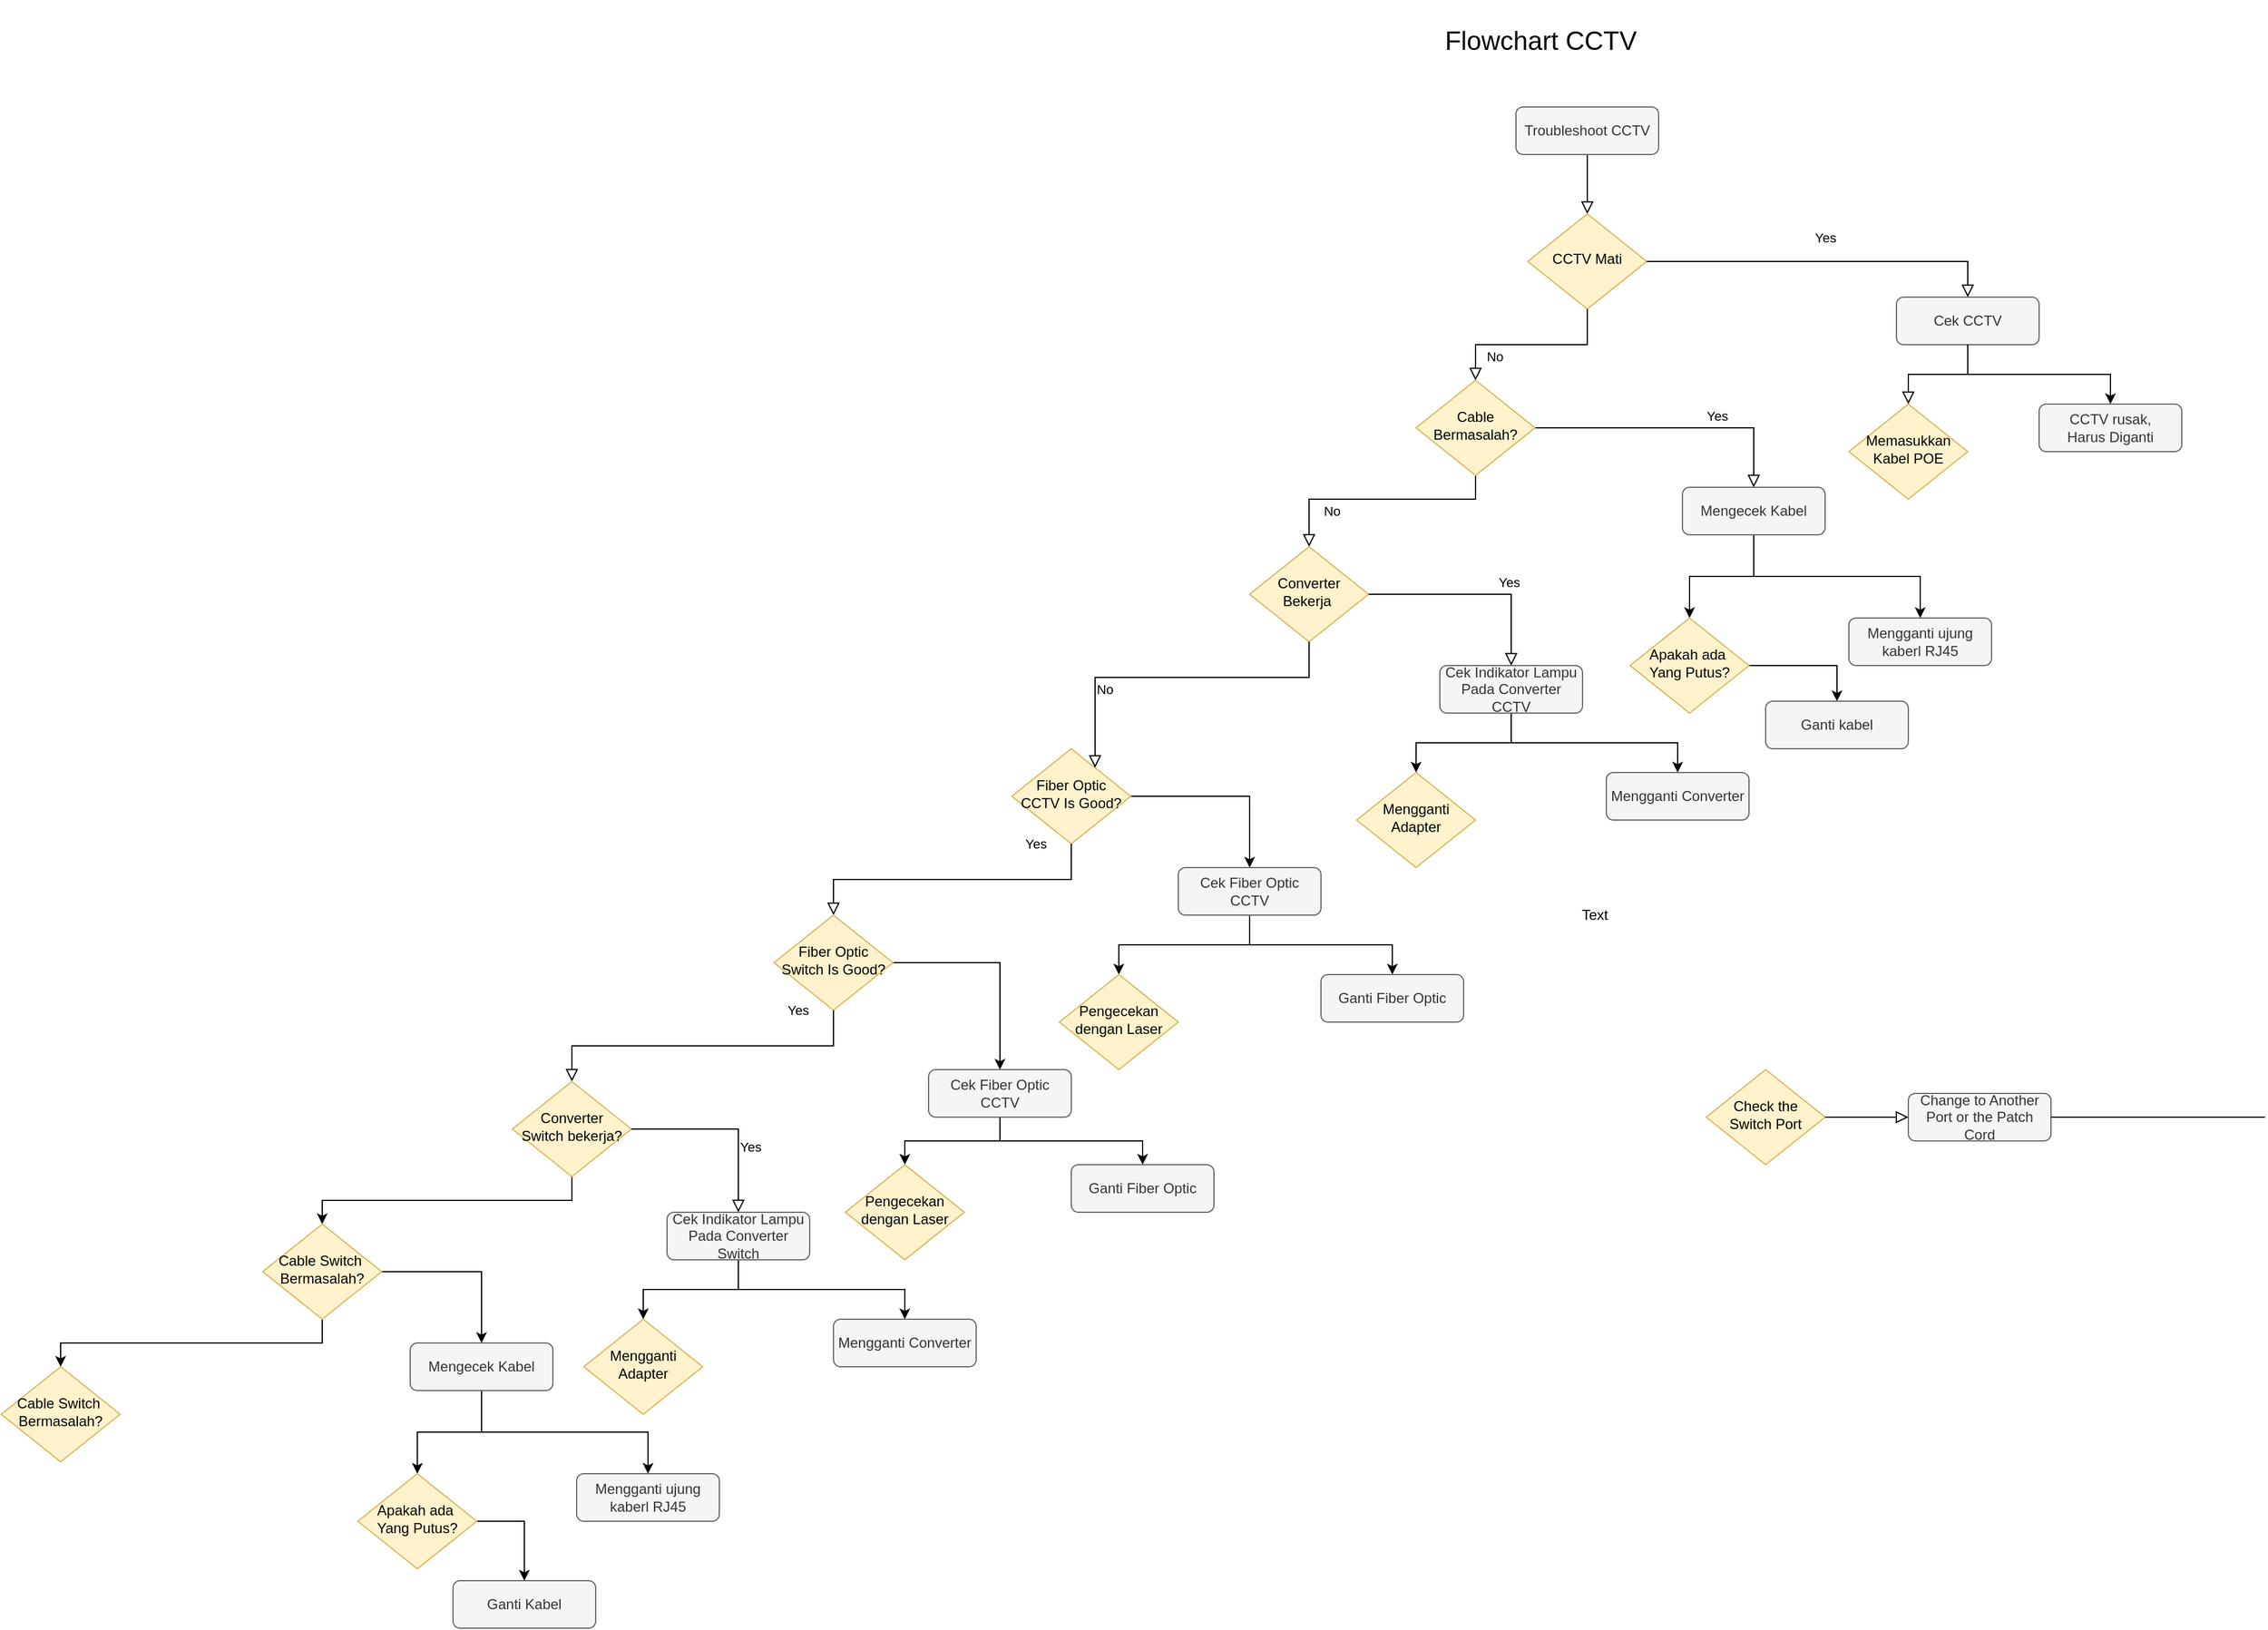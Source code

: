 <mxfile version="14.6.6" type="github">
  <diagram id="C5RBs43oDa-KdzZeNtuy" name="Page-1">
    <mxGraphModel dx="3609" dy="1173" grid="1" gridSize="10" guides="1" tooltips="1" connect="1" arrows="1" fold="1" page="1" pageScale="1" pageWidth="827" pageHeight="1169" math="0" shadow="0">
      <root>
        <mxCell id="WIyWlLk6GJQsqaUBKTNV-0" />
        <mxCell id="WIyWlLk6GJQsqaUBKTNV-1" parent="WIyWlLk6GJQsqaUBKTNV-0" />
        <mxCell id="WIyWlLk6GJQsqaUBKTNV-2" value="" style="rounded=0;html=1;jettySize=auto;orthogonalLoop=1;fontSize=11;endArrow=block;endFill=0;endSize=8;strokeWidth=1;shadow=0;labelBackgroundColor=none;edgeStyle=orthogonalEdgeStyle;" parent="WIyWlLk6GJQsqaUBKTNV-1" source="WIyWlLk6GJQsqaUBKTNV-3" target="WIyWlLk6GJQsqaUBKTNV-6" edge="1">
          <mxGeometry relative="1" as="geometry" />
        </mxCell>
        <mxCell id="WIyWlLk6GJQsqaUBKTNV-3" value="Troubleshoot CCTV" style="rounded=1;whiteSpace=wrap;html=1;fontSize=12;glass=0;strokeWidth=1;shadow=0;fillColor=#f5f5f5;strokeColor=#666666;fontColor=#333333;" parent="WIyWlLk6GJQsqaUBKTNV-1" vertex="1">
          <mxGeometry x="94" y="110" width="120" height="40" as="geometry" />
        </mxCell>
        <mxCell id="WIyWlLk6GJQsqaUBKTNV-6" value="CCTV Mati" style="rhombus;whiteSpace=wrap;html=1;shadow=0;fontFamily=Helvetica;fontSize=12;align=center;strokeWidth=1;spacing=6;spacingTop=-4;fillColor=#fff2cc;strokeColor=#d6b656;" parent="WIyWlLk6GJQsqaUBKTNV-1" vertex="1">
          <mxGeometry x="104" y="200" width="100" height="80" as="geometry" />
        </mxCell>
        <mxCell id="ZHcyF3b73lT71VGiQTMf-21" style="edgeStyle=orthogonalEdgeStyle;rounded=0;orthogonalLoop=1;jettySize=auto;html=1;exitX=0.5;exitY=1;exitDx=0;exitDy=0;entryX=0.5;entryY=0;entryDx=0;entryDy=0;" parent="WIyWlLk6GJQsqaUBKTNV-1" source="WIyWlLk6GJQsqaUBKTNV-7" target="ZHcyF3b73lT71VGiQTMf-20" edge="1">
          <mxGeometry relative="1" as="geometry" />
        </mxCell>
        <mxCell id="WIyWlLk6GJQsqaUBKTNV-7" value="Cek CCTV" style="rounded=1;whiteSpace=wrap;html=1;fontSize=12;glass=0;strokeWidth=1;shadow=0;fillColor=#f5f5f5;strokeColor=#666666;fontColor=#333333;" parent="WIyWlLk6GJQsqaUBKTNV-1" vertex="1">
          <mxGeometry x="414" y="270" width="120" height="40" as="geometry" />
        </mxCell>
        <mxCell id="WIyWlLk6GJQsqaUBKTNV-8" value="No" style="rounded=0;html=1;jettySize=auto;orthogonalLoop=1;fontSize=11;endArrow=block;endFill=0;endSize=8;strokeWidth=1;shadow=0;labelBackgroundColor=none;edgeStyle=orthogonalEdgeStyle;entryX=0.5;entryY=0;entryDx=0;entryDy=0;" parent="WIyWlLk6GJQsqaUBKTNV-1" source="WIyWlLk6GJQsqaUBKTNV-10" target="lm1UV_hXRvtuFAmprLmY-8" edge="1">
          <mxGeometry x="0.412" y="10" relative="1" as="geometry">
            <mxPoint as="offset" />
            <Array as="points">
              <mxPoint x="60" y="440" />
              <mxPoint x="-80" y="440" />
            </Array>
          </mxGeometry>
        </mxCell>
        <mxCell id="WIyWlLk6GJQsqaUBKTNV-9" value="Yes" style="edgeStyle=orthogonalEdgeStyle;rounded=0;html=1;jettySize=auto;orthogonalLoop=1;fontSize=11;endArrow=block;endFill=0;endSize=8;strokeWidth=1;shadow=0;labelBackgroundColor=none;exitX=1;exitY=0.5;exitDx=0;exitDy=0;" parent="WIyWlLk6GJQsqaUBKTNV-1" source="WIyWlLk6GJQsqaUBKTNV-10" target="WIyWlLk6GJQsqaUBKTNV-12" edge="1">
          <mxGeometry x="0.308" y="10" relative="1" as="geometry">
            <mxPoint as="offset" />
          </mxGeometry>
        </mxCell>
        <mxCell id="WIyWlLk6GJQsqaUBKTNV-10" value="Cable Bermasalah?" style="rhombus;whiteSpace=wrap;html=1;shadow=0;fontFamily=Helvetica;fontSize=12;align=center;strokeWidth=1;spacing=6;spacingTop=-4;fillColor=#fff2cc;strokeColor=#d6b656;" parent="WIyWlLk6GJQsqaUBKTNV-1" vertex="1">
          <mxGeometry x="10" y="340" width="100" height="80" as="geometry" />
        </mxCell>
        <mxCell id="ZHcyF3b73lT71VGiQTMf-17" style="edgeStyle=orthogonalEdgeStyle;rounded=0;orthogonalLoop=1;jettySize=auto;html=1;exitX=0.5;exitY=1;exitDx=0;exitDy=0;entryX=0.5;entryY=0;entryDx=0;entryDy=0;" parent="WIyWlLk6GJQsqaUBKTNV-1" source="WIyWlLk6GJQsqaUBKTNV-12" target="ZHcyF3b73lT71VGiQTMf-16" edge="1">
          <mxGeometry relative="1" as="geometry" />
        </mxCell>
        <mxCell id="ZHcyF3b73lT71VGiQTMf-19" style="edgeStyle=orthogonalEdgeStyle;rounded=0;orthogonalLoop=1;jettySize=auto;html=1;exitX=0.5;exitY=1;exitDx=0;exitDy=0;entryX=0.5;entryY=0;entryDx=0;entryDy=0;" parent="WIyWlLk6GJQsqaUBKTNV-1" source="WIyWlLk6GJQsqaUBKTNV-12" target="ZHcyF3b73lT71VGiQTMf-18" edge="1">
          <mxGeometry relative="1" as="geometry" />
        </mxCell>
        <mxCell id="WIyWlLk6GJQsqaUBKTNV-12" value="Mengecek Kabel" style="rounded=1;whiteSpace=wrap;html=1;fontSize=12;glass=0;strokeWidth=1;shadow=0;fillColor=#f5f5f5;strokeColor=#666666;fontColor=#333333;" parent="WIyWlLk6GJQsqaUBKTNV-1" vertex="1">
          <mxGeometry x="234" y="430" width="120" height="40" as="geometry" />
        </mxCell>
        <mxCell id="lm1UV_hXRvtuFAmprLmY-8" value="Converter&lt;br&gt;Bekerja&amp;nbsp;" style="rhombus;whiteSpace=wrap;html=1;shadow=0;fontFamily=Helvetica;fontSize=12;align=center;strokeWidth=1;spacing=6;spacingTop=-4;fillColor=#fff2cc;strokeColor=#d6b656;" parent="WIyWlLk6GJQsqaUBKTNV-1" vertex="1">
          <mxGeometry x="-130" y="480" width="100" height="80" as="geometry" />
        </mxCell>
        <mxCell id="u1fJ31NM5lBXzWZiLZTg-1" style="edgeStyle=orthogonalEdgeStyle;rounded=0;orthogonalLoop=1;jettySize=auto;html=1;exitX=1;exitY=0.5;exitDx=0;exitDy=0;entryX=0.5;entryY=0;entryDx=0;entryDy=0;" edge="1" parent="WIyWlLk6GJQsqaUBKTNV-1" source="CJdiObcdhWTYxoOaKEA6-6" target="u1fJ31NM5lBXzWZiLZTg-0">
          <mxGeometry relative="1" as="geometry" />
        </mxCell>
        <mxCell id="CJdiObcdhWTYxoOaKEA6-6" value="Fiber Optic&lt;br&gt;CCTV Is Good?" style="rhombus;whiteSpace=wrap;html=1;shadow=0;fontFamily=Helvetica;fontSize=12;align=center;strokeWidth=1;spacing=6;spacingTop=-4;fillColor=#fff2cc;strokeColor=#d6b656;" parent="WIyWlLk6GJQsqaUBKTNV-1" vertex="1">
          <mxGeometry x="-330" y="650" width="100" height="80" as="geometry" />
        </mxCell>
        <mxCell id="CJdiObcdhWTYxoOaKEA6-13" value="Yes" style="edgeStyle=orthogonalEdgeStyle;rounded=0;html=1;jettySize=auto;orthogonalLoop=1;fontSize=11;endArrow=block;endFill=0;endSize=8;strokeWidth=1;shadow=0;labelBackgroundColor=none;entryX=0.5;entryY=0;entryDx=0;entryDy=0;exitX=0.5;exitY=1;exitDx=0;exitDy=0;" parent="WIyWlLk6GJQsqaUBKTNV-1" source="CJdiObcdhWTYxoOaKEA6-6" target="CJdiObcdhWTYxoOaKEA6-14" edge="1">
          <mxGeometry x="-1" y="-30" relative="1" as="geometry">
            <mxPoint as="offset" />
            <mxPoint x="364" y="550" as="sourcePoint" />
            <mxPoint x="494" y="520" as="targetPoint" />
          </mxGeometry>
        </mxCell>
        <mxCell id="u1fJ31NM5lBXzWZiLZTg-11" style="edgeStyle=orthogonalEdgeStyle;rounded=0;orthogonalLoop=1;jettySize=auto;html=1;exitX=1;exitY=0.5;exitDx=0;exitDy=0;entryX=0.5;entryY=0;entryDx=0;entryDy=0;" edge="1" parent="WIyWlLk6GJQsqaUBKTNV-1" source="CJdiObcdhWTYxoOaKEA6-14" target="u1fJ31NM5lBXzWZiLZTg-9">
          <mxGeometry relative="1" as="geometry" />
        </mxCell>
        <mxCell id="CJdiObcdhWTYxoOaKEA6-14" value="Fiber Optic&lt;br&gt;Switch Is Good?" style="rhombus;whiteSpace=wrap;html=1;shadow=0;fontFamily=Helvetica;fontSize=12;align=center;strokeWidth=1;spacing=6;spacingTop=-4;fillColor=#fff2cc;strokeColor=#d6b656;" parent="WIyWlLk6GJQsqaUBKTNV-1" vertex="1">
          <mxGeometry x="-530" y="790" width="100" height="80" as="geometry" />
        </mxCell>
        <mxCell id="CJdiObcdhWTYxoOaKEA6-20" value="Check the Switch Port" style="rhombus;whiteSpace=wrap;html=1;shadow=0;fontFamily=Helvetica;fontSize=12;align=center;strokeWidth=1;spacing=6;spacingTop=-4;fillColor=#fff2cc;strokeColor=#d6b656;" parent="WIyWlLk6GJQsqaUBKTNV-1" vertex="1">
          <mxGeometry x="254" y="920" width="100" height="80" as="geometry" />
        </mxCell>
        <mxCell id="CJdiObcdhWTYxoOaKEA6-24" value="Change to Another Port or the Patch Cord" style="rounded=1;whiteSpace=wrap;html=1;fontSize=12;glass=0;strokeWidth=1;shadow=0;fillColor=#f5f5f5;strokeColor=#666666;fontColor=#333333;" parent="WIyWlLk6GJQsqaUBKTNV-1" vertex="1">
          <mxGeometry x="424" y="940" width="120" height="40" as="geometry" />
        </mxCell>
        <mxCell id="CJdiObcdhWTYxoOaKEA6-27" value="" style="endArrow=none;html=1;exitX=1;exitY=0.5;exitDx=0;exitDy=0;" parent="WIyWlLk6GJQsqaUBKTNV-1" source="CJdiObcdhWTYxoOaKEA6-24" edge="1">
          <mxGeometry width="50" height="50" relative="1" as="geometry">
            <mxPoint x="464" y="910" as="sourcePoint" />
            <mxPoint x="724" y="960" as="targetPoint" />
          </mxGeometry>
        </mxCell>
        <mxCell id="CJdiObcdhWTYxoOaKEA6-30" value="" style="rounded=0;html=1;jettySize=auto;orthogonalLoop=1;fontSize=11;endArrow=block;endFill=0;endSize=8;strokeWidth=1;shadow=0;labelBackgroundColor=none;edgeStyle=orthogonalEdgeStyle;exitX=1;exitY=0.5;exitDx=0;exitDy=0;entryX=0;entryY=0.5;entryDx=0;entryDy=0;" parent="WIyWlLk6GJQsqaUBKTNV-1" source="CJdiObcdhWTYxoOaKEA6-20" target="CJdiObcdhWTYxoOaKEA6-24" edge="1">
          <mxGeometry relative="1" as="geometry">
            <mxPoint x="446" y="977.16" as="sourcePoint" />
            <mxPoint x="414" y="570" as="targetPoint" />
          </mxGeometry>
        </mxCell>
        <mxCell id="CJdiObcdhWTYxoOaKEA6-31" value="&lt;font style=&quot;font-size: 22px&quot;&gt;Flowchart CCTV&lt;/font&gt;" style="text;html=1;strokeColor=none;fillColor=none;align=center;verticalAlign=middle;whiteSpace=wrap;rounded=0;" parent="WIyWlLk6GJQsqaUBKTNV-1" vertex="1">
          <mxGeometry x="10" y="20" width="210" height="70" as="geometry" />
        </mxCell>
        <mxCell id="ZHcyF3b73lT71VGiQTMf-0" value="Yes" style="rounded=0;html=1;jettySize=auto;orthogonalLoop=1;fontSize=11;endArrow=block;endFill=0;endSize=8;strokeWidth=1;shadow=0;labelBackgroundColor=none;edgeStyle=orthogonalEdgeStyle;exitX=1;exitY=0.5;exitDx=0;exitDy=0;entryX=0.5;entryY=0;entryDx=0;entryDy=0;" parent="WIyWlLk6GJQsqaUBKTNV-1" source="WIyWlLk6GJQsqaUBKTNV-6" target="WIyWlLk6GJQsqaUBKTNV-7" edge="1">
          <mxGeometry y="20" relative="1" as="geometry">
            <mxPoint as="offset" />
            <mxPoint x="164" y="290" as="sourcePoint" />
            <mxPoint x="300" y="310" as="targetPoint" />
            <Array as="points">
              <mxPoint x="474" y="240" />
            </Array>
          </mxGeometry>
        </mxCell>
        <mxCell id="ZHcyF3b73lT71VGiQTMf-1" value="No" style="rounded=0;html=1;jettySize=auto;orthogonalLoop=1;fontSize=11;endArrow=block;endFill=0;endSize=8;strokeWidth=1;shadow=0;labelBackgroundColor=none;edgeStyle=orthogonalEdgeStyle;entryX=0.5;entryY=0;entryDx=0;entryDy=0;exitX=0.5;exitY=1;exitDx=0;exitDy=0;" parent="WIyWlLk6GJQsqaUBKTNV-1" source="WIyWlLk6GJQsqaUBKTNV-6" target="WIyWlLk6GJQsqaUBKTNV-10" edge="1">
          <mxGeometry x="0.412" y="10" relative="1" as="geometry">
            <mxPoint as="offset" />
            <mxPoint x="40" y="230" as="sourcePoint" />
            <mxPoint x="-60" y="290" as="targetPoint" />
            <Array as="points">
              <mxPoint x="154" y="310" />
              <mxPoint x="60" y="310" />
            </Array>
          </mxGeometry>
        </mxCell>
        <mxCell id="ZHcyF3b73lT71VGiQTMf-3" value="Yes" style="edgeStyle=orthogonalEdgeStyle;rounded=0;html=1;jettySize=auto;orthogonalLoop=1;fontSize=11;endArrow=block;endFill=0;endSize=8;strokeWidth=1;shadow=0;labelBackgroundColor=none;exitX=1;exitY=0.5;exitDx=0;exitDy=0;entryX=0.5;entryY=0;entryDx=0;entryDy=0;" parent="WIyWlLk6GJQsqaUBKTNV-1" source="lm1UV_hXRvtuFAmprLmY-8" target="ZHcyF3b73lT71VGiQTMf-9" edge="1">
          <mxGeometry x="0.308" y="10" relative="1" as="geometry">
            <mxPoint as="offset" />
            <mxPoint y="510" as="sourcePoint" />
            <mxPoint x="184.059" y="560" as="targetPoint" />
          </mxGeometry>
        </mxCell>
        <mxCell id="ZHcyF3b73lT71VGiQTMf-4" value="No" style="rounded=0;html=1;jettySize=auto;orthogonalLoop=1;fontSize=11;endArrow=block;endFill=0;endSize=8;strokeWidth=1;shadow=0;labelBackgroundColor=none;edgeStyle=orthogonalEdgeStyle;exitX=0.5;exitY=1;exitDx=0;exitDy=0;" parent="WIyWlLk6GJQsqaUBKTNV-1" source="lm1UV_hXRvtuFAmprLmY-8" target="CJdiObcdhWTYxoOaKEA6-6" edge="1">
          <mxGeometry x="0.412" y="10" relative="1" as="geometry">
            <mxPoint as="offset" />
            <mxPoint x="-119.941" y="550.003" as="sourcePoint" />
            <mxPoint x="-260" y="600" as="targetPoint" />
            <Array as="points">
              <mxPoint x="-80" y="590" />
              <mxPoint x="-260" y="590" />
            </Array>
          </mxGeometry>
        </mxCell>
        <mxCell id="ZHcyF3b73lT71VGiQTMf-6" value="Memasukkan Kabel POE" style="rhombus;whiteSpace=wrap;html=1;shadow=0;fontFamily=Helvetica;fontSize=12;align=center;strokeWidth=1;spacing=6;spacingTop=-4;fillColor=#fff2cc;strokeColor=#d6b656;" parent="WIyWlLk6GJQsqaUBKTNV-1" vertex="1">
          <mxGeometry x="374" y="360" width="100" height="80" as="geometry" />
        </mxCell>
        <mxCell id="ZHcyF3b73lT71VGiQTMf-8" value="" style="rounded=0;html=1;jettySize=auto;orthogonalLoop=1;fontSize=11;endArrow=block;endFill=0;endSize=8;strokeWidth=1;shadow=0;labelBackgroundColor=none;edgeStyle=orthogonalEdgeStyle;exitX=0.5;exitY=1;exitDx=0;exitDy=0;entryX=0.5;entryY=0;entryDx=0;entryDy=0;" parent="WIyWlLk6GJQsqaUBKTNV-1" source="WIyWlLk6GJQsqaUBKTNV-7" target="ZHcyF3b73lT71VGiQTMf-6" edge="1">
          <mxGeometry relative="1" as="geometry">
            <mxPoint x="464" y="160.0" as="sourcePoint" />
            <mxPoint x="614.059" y="210.059" as="targetPoint" />
          </mxGeometry>
        </mxCell>
        <mxCell id="ZHcyF3b73lT71VGiQTMf-23" style="edgeStyle=orthogonalEdgeStyle;rounded=0;orthogonalLoop=1;jettySize=auto;html=1;exitX=0.5;exitY=1;exitDx=0;exitDy=0;entryX=0.5;entryY=0;entryDx=0;entryDy=0;" parent="WIyWlLk6GJQsqaUBKTNV-1" source="ZHcyF3b73lT71VGiQTMf-9" target="ZHcyF3b73lT71VGiQTMf-22" edge="1">
          <mxGeometry relative="1" as="geometry" />
        </mxCell>
        <mxCell id="ZHcyF3b73lT71VGiQTMf-26" style="edgeStyle=orthogonalEdgeStyle;rounded=0;orthogonalLoop=1;jettySize=auto;html=1;exitX=0.5;exitY=1;exitDx=0;exitDy=0;entryX=0.5;entryY=0;entryDx=0;entryDy=0;" parent="WIyWlLk6GJQsqaUBKTNV-1" source="ZHcyF3b73lT71VGiQTMf-9" target="ZHcyF3b73lT71VGiQTMf-24" edge="1">
          <mxGeometry relative="1" as="geometry" />
        </mxCell>
        <mxCell id="ZHcyF3b73lT71VGiQTMf-9" value="Cek Indikator Lampu Pada Converter CCTV" style="rounded=1;whiteSpace=wrap;html=1;fontSize=12;glass=0;strokeWidth=1;shadow=0;fillColor=#f5f5f5;strokeColor=#666666;fontColor=#333333;" parent="WIyWlLk6GJQsqaUBKTNV-1" vertex="1">
          <mxGeometry x="30" y="580" width="120" height="40" as="geometry" />
        </mxCell>
        <mxCell id="u1fJ31NM5lBXzWZiLZTg-40" style="edgeStyle=orthogonalEdgeStyle;rounded=0;orthogonalLoop=1;jettySize=auto;html=1;exitX=1;exitY=0.5;exitDx=0;exitDy=0;entryX=0.5;entryY=0;entryDx=0;entryDy=0;" edge="1" parent="WIyWlLk6GJQsqaUBKTNV-1" source="ZHcyF3b73lT71VGiQTMf-16" target="u1fJ31NM5lBXzWZiLZTg-39">
          <mxGeometry relative="1" as="geometry" />
        </mxCell>
        <mxCell id="ZHcyF3b73lT71VGiQTMf-16" value="Apakah ada&amp;nbsp;&lt;br&gt;Yang Putus?" style="rhombus;whiteSpace=wrap;html=1;shadow=0;fontFamily=Helvetica;fontSize=12;align=center;strokeWidth=1;spacing=6;spacingTop=-4;fillColor=#fff2cc;strokeColor=#d6b656;" parent="WIyWlLk6GJQsqaUBKTNV-1" vertex="1">
          <mxGeometry x="190" y="540" width="100" height="80" as="geometry" />
        </mxCell>
        <mxCell id="ZHcyF3b73lT71VGiQTMf-18" value="Mengganti ujung kaberl RJ45" style="rounded=1;whiteSpace=wrap;html=1;fontSize=12;glass=0;strokeWidth=1;shadow=0;fillColor=#f5f5f5;strokeColor=#666666;fontColor=#333333;" parent="WIyWlLk6GJQsqaUBKTNV-1" vertex="1">
          <mxGeometry x="374" y="540" width="120" height="40" as="geometry" />
        </mxCell>
        <mxCell id="ZHcyF3b73lT71VGiQTMf-20" value="CCTV rusak,&lt;br&gt;Harus Diganti" style="rounded=1;whiteSpace=wrap;html=1;fontSize=12;glass=0;strokeWidth=1;shadow=0;fillColor=#f5f5f5;strokeColor=#666666;fontColor=#333333;" parent="WIyWlLk6GJQsqaUBKTNV-1" vertex="1">
          <mxGeometry x="534" y="360" width="120" height="40" as="geometry" />
        </mxCell>
        <mxCell id="ZHcyF3b73lT71VGiQTMf-22" value="Mengganti Adapter" style="rhombus;whiteSpace=wrap;html=1;shadow=0;fontFamily=Helvetica;fontSize=12;align=center;strokeWidth=1;spacing=6;spacingTop=-4;fillColor=#fff2cc;strokeColor=#d6b656;" parent="WIyWlLk6GJQsqaUBKTNV-1" vertex="1">
          <mxGeometry x="-40" y="670" width="100" height="80" as="geometry" />
        </mxCell>
        <mxCell id="ZHcyF3b73lT71VGiQTMf-24" value="Mengganti Converter" style="rounded=1;whiteSpace=wrap;html=1;fontSize=12;glass=0;strokeWidth=1;shadow=0;fillColor=#f5f5f5;strokeColor=#666666;fontColor=#333333;" parent="WIyWlLk6GJQsqaUBKTNV-1" vertex="1">
          <mxGeometry x="170" y="670" width="120" height="40" as="geometry" />
        </mxCell>
        <mxCell id="ZHcyF3b73lT71VGiQTMf-29" value="Text" style="text;html=1;align=center;verticalAlign=middle;resizable=0;points=[];autosize=1;strokeColor=none;" parent="WIyWlLk6GJQsqaUBKTNV-1" vertex="1">
          <mxGeometry x="140" y="780" width="40" height="20" as="geometry" />
        </mxCell>
        <mxCell id="u1fJ31NM5lBXzWZiLZTg-5" style="edgeStyle=orthogonalEdgeStyle;rounded=0;orthogonalLoop=1;jettySize=auto;html=1;exitX=0.5;exitY=1;exitDx=0;exitDy=0;entryX=0.5;entryY=0;entryDx=0;entryDy=0;" edge="1" parent="WIyWlLk6GJQsqaUBKTNV-1" source="u1fJ31NM5lBXzWZiLZTg-0" target="u1fJ31NM5lBXzWZiLZTg-2">
          <mxGeometry relative="1" as="geometry" />
        </mxCell>
        <mxCell id="u1fJ31NM5lBXzWZiLZTg-6" style="edgeStyle=orthogonalEdgeStyle;rounded=0;orthogonalLoop=1;jettySize=auto;html=1;exitX=0.5;exitY=1;exitDx=0;exitDy=0;" edge="1" parent="WIyWlLk6GJQsqaUBKTNV-1" source="u1fJ31NM5lBXzWZiLZTg-0" target="u1fJ31NM5lBXzWZiLZTg-4">
          <mxGeometry relative="1" as="geometry" />
        </mxCell>
        <mxCell id="u1fJ31NM5lBXzWZiLZTg-0" value="Cek Fiber Optic CCTV" style="rounded=1;whiteSpace=wrap;html=1;fontSize=12;glass=0;strokeWidth=1;shadow=0;fillColor=#f5f5f5;strokeColor=#666666;fontColor=#333333;" vertex="1" parent="WIyWlLk6GJQsqaUBKTNV-1">
          <mxGeometry x="-190" y="750" width="120" height="40" as="geometry" />
        </mxCell>
        <mxCell id="u1fJ31NM5lBXzWZiLZTg-2" value="Pengecekan dengan Laser" style="rhombus;whiteSpace=wrap;html=1;shadow=0;fontFamily=Helvetica;fontSize=12;align=center;strokeWidth=1;spacing=6;spacingTop=-4;fillColor=#fff2cc;strokeColor=#d6b656;" vertex="1" parent="WIyWlLk6GJQsqaUBKTNV-1">
          <mxGeometry x="-290" y="840" width="100" height="80" as="geometry" />
        </mxCell>
        <mxCell id="u1fJ31NM5lBXzWZiLZTg-4" value="Ganti Fiber Optic" style="rounded=1;whiteSpace=wrap;html=1;fontSize=12;glass=0;strokeWidth=1;shadow=0;fillColor=#f5f5f5;strokeColor=#666666;fontColor=#333333;" vertex="1" parent="WIyWlLk6GJQsqaUBKTNV-1">
          <mxGeometry x="-70" y="840" width="120" height="40" as="geometry" />
        </mxCell>
        <mxCell id="u1fJ31NM5lBXzWZiLZTg-7" value="Yes" style="edgeStyle=orthogonalEdgeStyle;rounded=0;html=1;jettySize=auto;orthogonalLoop=1;fontSize=11;endArrow=block;endFill=0;endSize=8;strokeWidth=1;shadow=0;labelBackgroundColor=none;entryX=0.5;entryY=0;entryDx=0;entryDy=0;exitX=0.5;exitY=1;exitDx=0;exitDy=0;" edge="1" parent="WIyWlLk6GJQsqaUBKTNV-1" target="u1fJ31NM5lBXzWZiLZTg-8" source="CJdiObcdhWTYxoOaKEA6-14">
          <mxGeometry x="-1" y="-30" relative="1" as="geometry">
            <mxPoint as="offset" />
            <mxPoint x="-450" y="900.0" as="sourcePoint" />
            <mxPoint x="324" y="690" as="targetPoint" />
          </mxGeometry>
        </mxCell>
        <mxCell id="u1fJ31NM5lBXzWZiLZTg-32" style="edgeStyle=orthogonalEdgeStyle;rounded=0;orthogonalLoop=1;jettySize=auto;html=1;exitX=0.5;exitY=1;exitDx=0;exitDy=0;" edge="1" parent="WIyWlLk6GJQsqaUBKTNV-1" source="u1fJ31NM5lBXzWZiLZTg-8" target="u1fJ31NM5lBXzWZiLZTg-31">
          <mxGeometry relative="1" as="geometry" />
        </mxCell>
        <mxCell id="u1fJ31NM5lBXzWZiLZTg-8" value="Converter Switch bekerja?" style="rhombus;whiteSpace=wrap;html=1;shadow=0;fontFamily=Helvetica;fontSize=12;align=center;strokeWidth=1;spacing=6;spacingTop=-4;fillColor=#fff2cc;strokeColor=#d6b656;" vertex="1" parent="WIyWlLk6GJQsqaUBKTNV-1">
          <mxGeometry x="-750" y="930" width="100" height="80" as="geometry" />
        </mxCell>
        <mxCell id="u1fJ31NM5lBXzWZiLZTg-19" style="edgeStyle=orthogonalEdgeStyle;rounded=0;orthogonalLoop=1;jettySize=auto;html=1;exitX=0.5;exitY=1;exitDx=0;exitDy=0;entryX=0.5;entryY=0;entryDx=0;entryDy=0;" edge="1" parent="WIyWlLk6GJQsqaUBKTNV-1" source="u1fJ31NM5lBXzWZiLZTg-9" target="u1fJ31NM5lBXzWZiLZTg-14">
          <mxGeometry relative="1" as="geometry" />
        </mxCell>
        <mxCell id="u1fJ31NM5lBXzWZiLZTg-20" style="edgeStyle=orthogonalEdgeStyle;rounded=0;orthogonalLoop=1;jettySize=auto;html=1;exitX=0.5;exitY=1;exitDx=0;exitDy=0;entryX=0.5;entryY=0;entryDx=0;entryDy=0;" edge="1" parent="WIyWlLk6GJQsqaUBKTNV-1" source="u1fJ31NM5lBXzWZiLZTg-9" target="u1fJ31NM5lBXzWZiLZTg-15">
          <mxGeometry relative="1" as="geometry" />
        </mxCell>
        <mxCell id="u1fJ31NM5lBXzWZiLZTg-9" value="Cek Fiber Optic CCTV" style="rounded=1;whiteSpace=wrap;html=1;fontSize=12;glass=0;strokeWidth=1;shadow=0;fillColor=#f5f5f5;strokeColor=#666666;fontColor=#333333;" vertex="1" parent="WIyWlLk6GJQsqaUBKTNV-1">
          <mxGeometry x="-400" y="920" width="120" height="40" as="geometry" />
        </mxCell>
        <mxCell id="u1fJ31NM5lBXzWZiLZTg-14" value="Pengecekan dengan Laser" style="rhombus;whiteSpace=wrap;html=1;shadow=0;fontFamily=Helvetica;fontSize=12;align=center;strokeWidth=1;spacing=6;spacingTop=-4;fillColor=#fff2cc;strokeColor=#d6b656;" vertex="1" parent="WIyWlLk6GJQsqaUBKTNV-1">
          <mxGeometry x="-470" y="1000" width="100" height="80" as="geometry" />
        </mxCell>
        <mxCell id="u1fJ31NM5lBXzWZiLZTg-15" value="Ganti Fiber Optic" style="rounded=1;whiteSpace=wrap;html=1;fontSize=12;glass=0;strokeWidth=1;shadow=0;fillColor=#f5f5f5;strokeColor=#666666;fontColor=#333333;" vertex="1" parent="WIyWlLk6GJQsqaUBKTNV-1">
          <mxGeometry x="-280" y="1000" width="120" height="40" as="geometry" />
        </mxCell>
        <mxCell id="u1fJ31NM5lBXzWZiLZTg-21" value="Yes" style="edgeStyle=orthogonalEdgeStyle;rounded=0;html=1;jettySize=auto;orthogonalLoop=1;fontSize=11;endArrow=block;endFill=0;endSize=8;strokeWidth=1;shadow=0;labelBackgroundColor=none;entryX=0.5;entryY=0;entryDx=0;entryDy=0;exitX=1;exitY=0.5;exitDx=0;exitDy=0;" edge="1" parent="WIyWlLk6GJQsqaUBKTNV-1" target="u1fJ31NM5lBXzWZiLZTg-24" source="u1fJ31NM5lBXzWZiLZTg-8">
          <mxGeometry x="0.308" y="10" relative="1" as="geometry">
            <mxPoint as="offset" />
            <mxPoint x="-640" y="1020" as="sourcePoint" />
            <mxPoint x="-435.941" y="1040" as="targetPoint" />
          </mxGeometry>
        </mxCell>
        <mxCell id="u1fJ31NM5lBXzWZiLZTg-22" style="edgeStyle=orthogonalEdgeStyle;rounded=0;orthogonalLoop=1;jettySize=auto;html=1;exitX=0.5;exitY=1;exitDx=0;exitDy=0;entryX=0.5;entryY=0;entryDx=0;entryDy=0;" edge="1" parent="WIyWlLk6GJQsqaUBKTNV-1" source="u1fJ31NM5lBXzWZiLZTg-24" target="u1fJ31NM5lBXzWZiLZTg-25">
          <mxGeometry relative="1" as="geometry" />
        </mxCell>
        <mxCell id="u1fJ31NM5lBXzWZiLZTg-23" style="edgeStyle=orthogonalEdgeStyle;rounded=0;orthogonalLoop=1;jettySize=auto;html=1;exitX=0.5;exitY=1;exitDx=0;exitDy=0;entryX=0.5;entryY=0;entryDx=0;entryDy=0;" edge="1" parent="WIyWlLk6GJQsqaUBKTNV-1" source="u1fJ31NM5lBXzWZiLZTg-24" target="u1fJ31NM5lBXzWZiLZTg-26">
          <mxGeometry relative="1" as="geometry" />
        </mxCell>
        <mxCell id="u1fJ31NM5lBXzWZiLZTg-24" value="Cek Indikator Lampu Pada Converter Switch" style="rounded=1;whiteSpace=wrap;html=1;fontSize=12;glass=0;strokeWidth=1;shadow=0;fillColor=#f5f5f5;strokeColor=#666666;fontColor=#333333;" vertex="1" parent="WIyWlLk6GJQsqaUBKTNV-1">
          <mxGeometry x="-620" y="1040" width="120" height="40" as="geometry" />
        </mxCell>
        <mxCell id="u1fJ31NM5lBXzWZiLZTg-25" value="Mengganti Adapter" style="rhombus;whiteSpace=wrap;html=1;shadow=0;fontFamily=Helvetica;fontSize=12;align=center;strokeWidth=1;spacing=6;spacingTop=-4;fillColor=#fff2cc;strokeColor=#d6b656;" vertex="1" parent="WIyWlLk6GJQsqaUBKTNV-1">
          <mxGeometry x="-690" y="1130" width="100" height="80" as="geometry" />
        </mxCell>
        <mxCell id="u1fJ31NM5lBXzWZiLZTg-26" value="Mengganti Converter" style="rounded=1;whiteSpace=wrap;html=1;fontSize=12;glass=0;strokeWidth=1;shadow=0;fillColor=#f5f5f5;strokeColor=#666666;fontColor=#333333;" vertex="1" parent="WIyWlLk6GJQsqaUBKTNV-1">
          <mxGeometry x="-480" y="1130" width="120" height="40" as="geometry" />
        </mxCell>
        <mxCell id="u1fJ31NM5lBXzWZiLZTg-43" style="edgeStyle=orthogonalEdgeStyle;rounded=0;orthogonalLoop=1;jettySize=auto;html=1;exitX=1;exitY=0.5;exitDx=0;exitDy=0;entryX=0.5;entryY=0;entryDx=0;entryDy=0;" edge="1" parent="WIyWlLk6GJQsqaUBKTNV-1" source="u1fJ31NM5lBXzWZiLZTg-31" target="u1fJ31NM5lBXzWZiLZTg-35">
          <mxGeometry relative="1" as="geometry" />
        </mxCell>
        <mxCell id="u1fJ31NM5lBXzWZiLZTg-46" style="edgeStyle=orthogonalEdgeStyle;rounded=0;orthogonalLoop=1;jettySize=auto;html=1;exitX=0.5;exitY=1;exitDx=0;exitDy=0;entryX=0.5;entryY=0;entryDx=0;entryDy=0;" edge="1" parent="WIyWlLk6GJQsqaUBKTNV-1" source="u1fJ31NM5lBXzWZiLZTg-31" target="u1fJ31NM5lBXzWZiLZTg-44">
          <mxGeometry relative="1" as="geometry" />
        </mxCell>
        <mxCell id="u1fJ31NM5lBXzWZiLZTg-31" value="Cable Switch&amp;nbsp;&lt;br&gt;Bermasalah?" style="rhombus;whiteSpace=wrap;html=1;shadow=0;fontFamily=Helvetica;fontSize=12;align=center;strokeWidth=1;spacing=6;spacingTop=-4;fillColor=#fff2cc;strokeColor=#d6b656;" vertex="1" parent="WIyWlLk6GJQsqaUBKTNV-1">
          <mxGeometry x="-960" y="1050" width="100" height="80" as="geometry" />
        </mxCell>
        <mxCell id="u1fJ31NM5lBXzWZiLZTg-33" style="edgeStyle=orthogonalEdgeStyle;rounded=0;orthogonalLoop=1;jettySize=auto;html=1;exitX=0.5;exitY=1;exitDx=0;exitDy=0;entryX=0.5;entryY=0;entryDx=0;entryDy=0;" edge="1" parent="WIyWlLk6GJQsqaUBKTNV-1" source="u1fJ31NM5lBXzWZiLZTg-35" target="u1fJ31NM5lBXzWZiLZTg-36">
          <mxGeometry relative="1" as="geometry" />
        </mxCell>
        <mxCell id="u1fJ31NM5lBXzWZiLZTg-34" style="edgeStyle=orthogonalEdgeStyle;rounded=0;orthogonalLoop=1;jettySize=auto;html=1;exitX=0.5;exitY=1;exitDx=0;exitDy=0;entryX=0.5;entryY=0;entryDx=0;entryDy=0;" edge="1" parent="WIyWlLk6GJQsqaUBKTNV-1" source="u1fJ31NM5lBXzWZiLZTg-35" target="u1fJ31NM5lBXzWZiLZTg-37">
          <mxGeometry relative="1" as="geometry" />
        </mxCell>
        <mxCell id="u1fJ31NM5lBXzWZiLZTg-35" value="Mengecek Kabel" style="rounded=1;whiteSpace=wrap;html=1;fontSize=12;glass=0;strokeWidth=1;shadow=0;fillColor=#f5f5f5;strokeColor=#666666;fontColor=#333333;" vertex="1" parent="WIyWlLk6GJQsqaUBKTNV-1">
          <mxGeometry x="-836" y="1150" width="120" height="40" as="geometry" />
        </mxCell>
        <mxCell id="u1fJ31NM5lBXzWZiLZTg-42" style="edgeStyle=orthogonalEdgeStyle;rounded=0;orthogonalLoop=1;jettySize=auto;html=1;exitX=1;exitY=0.5;exitDx=0;exitDy=0;entryX=0.5;entryY=0;entryDx=0;entryDy=0;" edge="1" parent="WIyWlLk6GJQsqaUBKTNV-1" source="u1fJ31NM5lBXzWZiLZTg-36" target="u1fJ31NM5lBXzWZiLZTg-41">
          <mxGeometry relative="1" as="geometry" />
        </mxCell>
        <mxCell id="u1fJ31NM5lBXzWZiLZTg-36" value="Apakah ada&amp;nbsp;&lt;br&gt;Yang Putus?" style="rhombus;whiteSpace=wrap;html=1;shadow=0;fontFamily=Helvetica;fontSize=12;align=center;strokeWidth=1;spacing=6;spacingTop=-4;fillColor=#fff2cc;strokeColor=#d6b656;" vertex="1" parent="WIyWlLk6GJQsqaUBKTNV-1">
          <mxGeometry x="-880" y="1260" width="100" height="80" as="geometry" />
        </mxCell>
        <mxCell id="u1fJ31NM5lBXzWZiLZTg-37" value="Mengganti ujung kaberl RJ45" style="rounded=1;whiteSpace=wrap;html=1;fontSize=12;glass=0;strokeWidth=1;shadow=0;fillColor=#f5f5f5;strokeColor=#666666;fontColor=#333333;" vertex="1" parent="WIyWlLk6GJQsqaUBKTNV-1">
          <mxGeometry x="-696" y="1260" width="120" height="40" as="geometry" />
        </mxCell>
        <mxCell id="u1fJ31NM5lBXzWZiLZTg-39" value="Ganti kabel" style="rounded=1;whiteSpace=wrap;html=1;fontSize=12;glass=0;strokeWidth=1;shadow=0;fillColor=#f5f5f5;strokeColor=#666666;fontColor=#333333;" vertex="1" parent="WIyWlLk6GJQsqaUBKTNV-1">
          <mxGeometry x="304" y="610" width="120" height="40" as="geometry" />
        </mxCell>
        <mxCell id="u1fJ31NM5lBXzWZiLZTg-41" value="Ganti Kabel" style="rounded=1;whiteSpace=wrap;html=1;fontSize=12;glass=0;strokeWidth=1;shadow=0;fillColor=#f5f5f5;strokeColor=#666666;fontColor=#333333;" vertex="1" parent="WIyWlLk6GJQsqaUBKTNV-1">
          <mxGeometry x="-800" y="1350" width="120" height="40" as="geometry" />
        </mxCell>
        <mxCell id="u1fJ31NM5lBXzWZiLZTg-44" value="Cable Switch&amp;nbsp;&lt;br&gt;Bermasalah?" style="rhombus;whiteSpace=wrap;html=1;shadow=0;fontFamily=Helvetica;fontSize=12;align=center;strokeWidth=1;spacing=6;spacingTop=-4;fillColor=#fff2cc;strokeColor=#d6b656;" vertex="1" parent="WIyWlLk6GJQsqaUBKTNV-1">
          <mxGeometry x="-1180" y="1170" width="100" height="80" as="geometry" />
        </mxCell>
      </root>
    </mxGraphModel>
  </diagram>
</mxfile>
